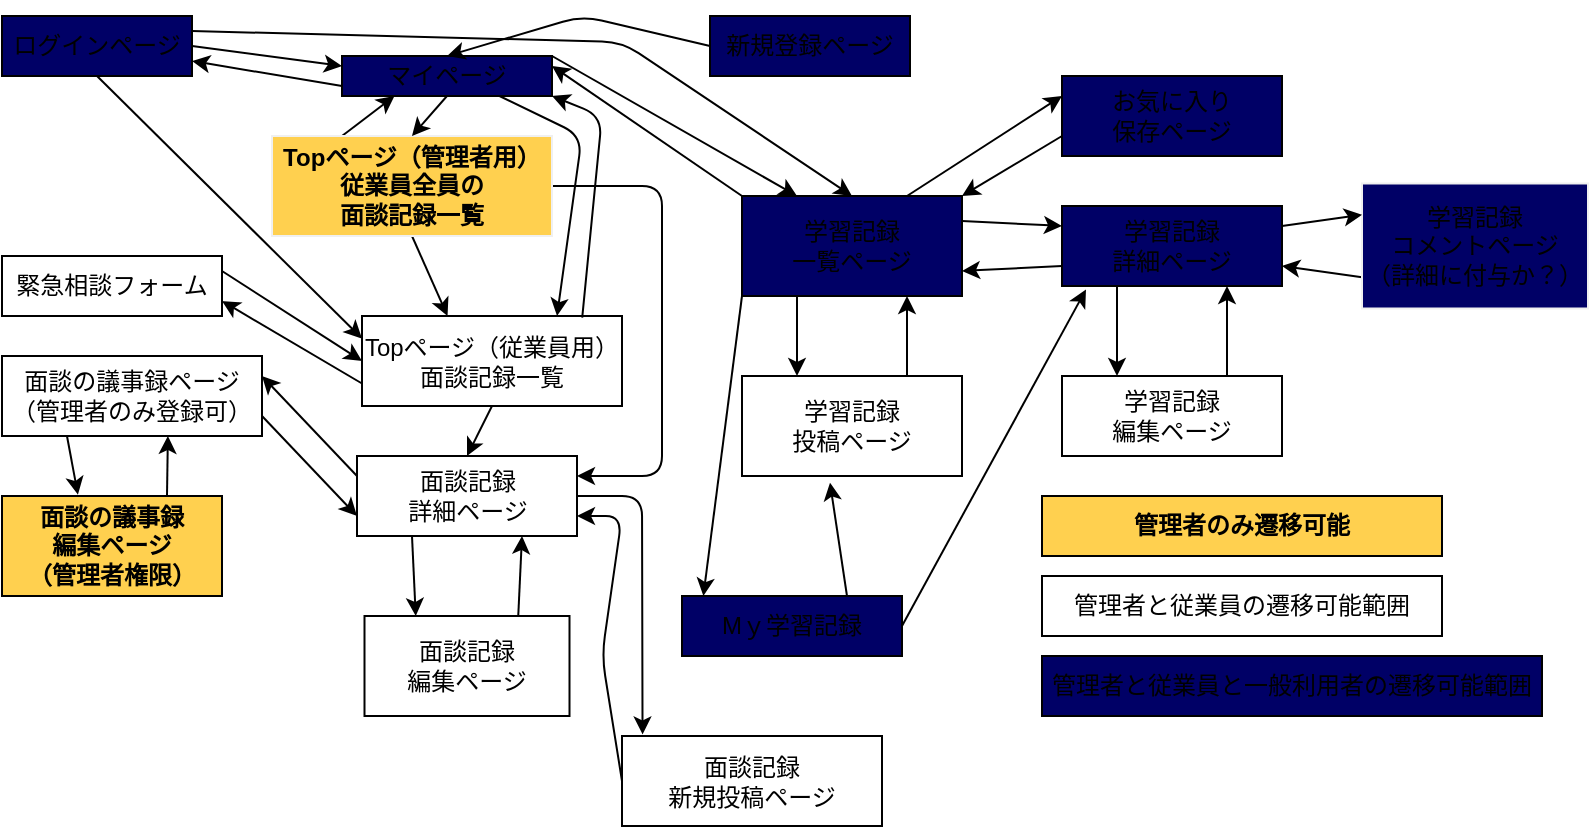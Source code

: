 <mxfile>
    <diagram id="_91lZEykjf1KsgPIDx1e" name="ページ1">
        <mxGraphModel dx="855" dy="441" grid="1" gridSize="10" guides="1" tooltips="1" connect="1" arrows="1" fold="1" page="1" pageScale="1" pageWidth="827" pageHeight="1169" math="0" shadow="0">
            <root>
                <mxCell id="0"/>
                <mxCell id="1" parent="0"/>
                <mxCell id="12" style="edgeStyle=none;html=1;exitX=0.5;exitY=1;exitDx=0;exitDy=0;entryX=0;entryY=0.25;entryDx=0;entryDy=0;" edge="1" parent="1" source="2" target="3">
                    <mxGeometry relative="1" as="geometry"/>
                </mxCell>
                <mxCell id="59" style="edgeStyle=none;html=1;exitX=1;exitY=0.5;exitDx=0;exitDy=0;entryX=0;entryY=0.25;entryDx=0;entryDy=0;fontColor=#000000;" edge="1" parent="1" source="2" target="64">
                    <mxGeometry relative="1" as="geometry"/>
                </mxCell>
                <mxCell id="66" style="edgeStyle=none;html=1;exitX=1;exitY=0.25;exitDx=0;exitDy=0;entryX=0.5;entryY=0;entryDx=0;entryDy=0;fontColor=#FFFFFF;" edge="1" parent="1" source="2" target="8">
                    <mxGeometry relative="1" as="geometry">
                        <Array as="points">
                            <mxPoint x="320" y="23"/>
                        </Array>
                    </mxGeometry>
                </mxCell>
                <mxCell id="2" value="ログインページ" style="whiteSpace=wrap;html=1;align=center;fillColor=#000066;" vertex="1" parent="1">
                    <mxGeometry x="10" y="10" width="95" height="30" as="geometry"/>
                </mxCell>
                <mxCell id="17" style="edgeStyle=none;html=1;exitX=0;exitY=0.75;exitDx=0;exitDy=0;entryX=1;entryY=0.75;entryDx=0;entryDy=0;" edge="1" parent="1" source="3" target="6">
                    <mxGeometry relative="1" as="geometry"/>
                </mxCell>
                <mxCell id="28" style="edgeStyle=none;html=1;exitX=1;exitY=0;exitDx=0;exitDy=0;entryX=0.25;entryY=0;entryDx=0;entryDy=0;" edge="1" parent="1" source="64" target="8">
                    <mxGeometry relative="1" as="geometry"/>
                </mxCell>
                <mxCell id="73" style="edgeStyle=none;html=1;exitX=0.5;exitY=1;exitDx=0;exitDy=0;entryX=0.5;entryY=0;entryDx=0;entryDy=0;fontColor=#FFFFFF;" edge="1" parent="1" source="3" target="5">
                    <mxGeometry relative="1" as="geometry"/>
                </mxCell>
                <mxCell id="78" style="edgeStyle=none;html=1;exitX=0.847;exitY=0.017;exitDx=0;exitDy=0;entryX=1;entryY=1;entryDx=0;entryDy=0;fontColor=#FFFFFF;exitPerimeter=0;" edge="1" parent="1" source="3" target="64">
                    <mxGeometry relative="1" as="geometry">
                        <Array as="points">
                            <mxPoint x="310" y="60"/>
                        </Array>
                    </mxGeometry>
                </mxCell>
                <mxCell id="3" value="Topページ（従業員用）&lt;br&gt;面談記録一覧" style="whiteSpace=wrap;html=1;align=center;fillColor=none;" vertex="1" parent="1">
                    <mxGeometry x="190" y="160" width="130" height="45" as="geometry"/>
                </mxCell>
                <mxCell id="72" style="edgeStyle=none;html=1;exitX=0.5;exitY=1;exitDx=0;exitDy=0;entryX=0.329;entryY=0.001;entryDx=0;entryDy=0;entryPerimeter=0;fontColor=#FFFFFF;" edge="1" parent="1" source="4" target="3">
                    <mxGeometry relative="1" as="geometry"/>
                </mxCell>
                <mxCell id="77" style="edgeStyle=none;html=1;exitX=0.25;exitY=0;exitDx=0;exitDy=0;entryX=0.25;entryY=1;entryDx=0;entryDy=0;fontColor=#FFFFFF;" edge="1" parent="1" source="4" target="64">
                    <mxGeometry relative="1" as="geometry"/>
                </mxCell>
                <mxCell id="84" style="edgeStyle=none;html=1;exitX=1;exitY=0.5;exitDx=0;exitDy=0;entryX=1;entryY=0.25;entryDx=0;entryDy=0;fontColor=#FFFFFF;" edge="1" parent="1" source="4" target="5">
                    <mxGeometry relative="1" as="geometry">
                        <Array as="points">
                            <mxPoint x="340" y="95"/>
                            <mxPoint x="340" y="240"/>
                        </Array>
                    </mxGeometry>
                </mxCell>
                <mxCell id="4" value="&lt;font color=&quot;#000000&quot;&gt;&lt;b&gt;&lt;br&gt;Topページ&lt;/b&gt;&lt;/font&gt;&lt;b style=&quot;color: rgb(0, 0, 0);&quot;&gt;（管理者用）&lt;/b&gt;&lt;font color=&quot;#000000&quot;&gt;&lt;b&gt;&lt;br&gt;従業員全員の&lt;br&gt;面談記録一覧&lt;br&gt;&lt;br&gt;&lt;/b&gt;&lt;/font&gt;" style="whiteSpace=wrap;html=1;align=center;fillColor=#FFD04F;strokeColor=#F0F0F0;" vertex="1" parent="1">
                    <mxGeometry x="145" y="70" width="140" height="50" as="geometry"/>
                </mxCell>
                <mxCell id="22" style="edgeStyle=none;html=1;exitX=0;exitY=0.25;exitDx=0;exitDy=0;entryX=1;entryY=0.25;entryDx=0;entryDy=0;" edge="1" parent="1" source="5" target="21">
                    <mxGeometry relative="1" as="geometry"/>
                </mxCell>
                <mxCell id="36" style="edgeStyle=none;html=1;exitX=0.25;exitY=1;exitDx=0;exitDy=0;entryX=0.25;entryY=0;entryDx=0;entryDy=0;" edge="1" parent="1" source="5" target="9">
                    <mxGeometry relative="1" as="geometry"/>
                </mxCell>
                <mxCell id="83" style="edgeStyle=none;html=1;exitX=1;exitY=0.5;exitDx=0;exitDy=0;entryX=0.079;entryY=-0.018;entryDx=0;entryDy=0;fontColor=#FFFFFF;entryPerimeter=0;" edge="1" parent="1" source="5" target="82">
                    <mxGeometry relative="1" as="geometry">
                        <Array as="points">
                            <mxPoint x="330" y="250"/>
                        </Array>
                    </mxGeometry>
                </mxCell>
                <mxCell id="5" value="面談記録&lt;br&gt;詳細ページ" style="whiteSpace=wrap;html=1;align=center;" vertex="1" parent="1">
                    <mxGeometry x="187.5" y="230" width="110" height="40" as="geometry"/>
                </mxCell>
                <mxCell id="43" style="edgeStyle=none;html=1;exitX=1;exitY=0.25;exitDx=0;exitDy=0;entryX=0;entryY=0.5;entryDx=0;entryDy=0;" edge="1" parent="1" source="6" target="3">
                    <mxGeometry relative="1" as="geometry"/>
                </mxCell>
                <mxCell id="6" value="緊急相談フォーム" style="whiteSpace=wrap;html=1;align=center;" vertex="1" parent="1">
                    <mxGeometry x="10" y="130" width="110" height="30" as="geometry"/>
                </mxCell>
                <mxCell id="51" style="edgeStyle=none;html=1;exitX=0.75;exitY=0;exitDx=0;exitDy=0;entryX=0.75;entryY=1;entryDx=0;entryDy=0;" edge="1" parent="1" source="7" target="8">
                    <mxGeometry relative="1" as="geometry"/>
                </mxCell>
                <mxCell id="7" value="学習記録&lt;br&gt;投稿ページ" style="whiteSpace=wrap;html=1;align=center;" vertex="1" parent="1">
                    <mxGeometry x="380" y="190" width="110" height="50" as="geometry"/>
                </mxCell>
                <mxCell id="50" style="edgeStyle=none;html=1;exitX=0.25;exitY=1;exitDx=0;exitDy=0;entryX=0.25;entryY=0;entryDx=0;entryDy=0;" edge="1" parent="1" source="8" target="7">
                    <mxGeometry relative="1" as="geometry"/>
                </mxCell>
                <mxCell id="53" style="edgeStyle=none;html=1;exitX=0;exitY=1;exitDx=0;exitDy=0;entryX=0.097;entryY=0;entryDx=0;entryDy=0;entryPerimeter=0;" edge="1" parent="1" source="8" target="52">
                    <mxGeometry relative="1" as="geometry"/>
                </mxCell>
                <mxCell id="87" style="edgeStyle=none;html=1;exitX=0;exitY=0;exitDx=0;exitDy=0;entryX=1;entryY=0.25;entryDx=0;entryDy=0;fontColor=#FFFFFF;" edge="1" parent="1" source="8" target="64">
                    <mxGeometry relative="1" as="geometry"/>
                </mxCell>
                <mxCell id="88" style="edgeStyle=none;html=1;exitX=1;exitY=0.25;exitDx=0;exitDy=0;entryX=0;entryY=0.25;entryDx=0;entryDy=0;fontColor=#FFFFFF;" edge="1" parent="1" source="8" target="34">
                    <mxGeometry relative="1" as="geometry"/>
                </mxCell>
                <mxCell id="93" style="edgeStyle=none;html=1;exitX=0.75;exitY=0;exitDx=0;exitDy=0;entryX=0;entryY=0.25;entryDx=0;entryDy=0;fontColor=#FFFFFF;" edge="1" parent="1" source="8" target="92">
                    <mxGeometry relative="1" as="geometry"/>
                </mxCell>
                <mxCell id="8" value="学習記録&lt;br&gt;一覧ページ" style="whiteSpace=wrap;html=1;align=center;fillColor=#000066;" vertex="1" parent="1">
                    <mxGeometry x="380" y="100" width="110" height="50" as="geometry"/>
                </mxCell>
                <mxCell id="37" style="edgeStyle=none;html=1;exitX=0.75;exitY=0;exitDx=0;exitDy=0;entryX=0.75;entryY=1;entryDx=0;entryDy=0;" edge="1" parent="1" source="9" target="5">
                    <mxGeometry relative="1" as="geometry"/>
                </mxCell>
                <mxCell id="9" value="面談記録&lt;br&gt;編集ページ" style="whiteSpace=wrap;html=1;align=center;" vertex="1" parent="1">
                    <mxGeometry x="191.25" y="310" width="102.5" height="50" as="geometry"/>
                </mxCell>
                <mxCell id="40" style="edgeStyle=none;html=1;exitX=0.25;exitY=1;exitDx=0;exitDy=0;entryX=0.345;entryY=-0.013;entryDx=0;entryDy=0;entryPerimeter=0;" edge="1" parent="1" source="21" target="23">
                    <mxGeometry relative="1" as="geometry"/>
                </mxCell>
                <mxCell id="86" style="edgeStyle=none;html=1;exitX=1;exitY=0.75;exitDx=0;exitDy=0;entryX=0;entryY=0.75;entryDx=0;entryDy=0;fontColor=#FFFFFF;" edge="1" parent="1" source="21" target="5">
                    <mxGeometry relative="1" as="geometry"/>
                </mxCell>
                <mxCell id="21" value="面談の議事録ページ&lt;br&gt;（管理者のみ登録可）" style="whiteSpace=wrap;html=1;align=center;" vertex="1" parent="1">
                    <mxGeometry x="10" y="180" width="130" height="40" as="geometry"/>
                </mxCell>
                <mxCell id="41" style="edgeStyle=none;html=1;exitX=0.75;exitY=0;exitDx=0;exitDy=0;entryX=0.638;entryY=1;entryDx=0;entryDy=0;entryPerimeter=0;" edge="1" parent="1" source="23" target="21">
                    <mxGeometry relative="1" as="geometry"/>
                </mxCell>
                <mxCell id="23" value="&lt;font color=&quot;#000000&quot;&gt;&lt;b&gt;面談の議事録&lt;br&gt;編集ページ&lt;br&gt;（管理者権限）&lt;/b&gt;&lt;/font&gt;" style="whiteSpace=wrap;html=1;align=center;fillColor=#FFD04F;" vertex="1" parent="1">
                    <mxGeometry x="10" y="250" width="110" height="50" as="geometry"/>
                </mxCell>
                <mxCell id="49" style="edgeStyle=none;html=1;exitX=0;exitY=0.75;exitDx=0;exitDy=0;entryX=1;entryY=0.75;entryDx=0;entryDy=0;" edge="1" parent="1" source="29" target="34">
                    <mxGeometry relative="1" as="geometry"/>
                </mxCell>
                <mxCell id="29" value="学習記録&lt;br&gt;コメントページ&lt;br&gt;（詳細に付与か？）" style="whiteSpace=wrap;html=1;align=center;strokeColor=#F0F0F0;fillColor=#000066;" vertex="1" parent="1">
                    <mxGeometry x="690" y="93.75" width="113" height="62.5" as="geometry"/>
                </mxCell>
                <mxCell id="45" style="edgeStyle=none;html=1;exitX=0.75;exitY=0;exitDx=0;exitDy=0;entryX=0.75;entryY=1;entryDx=0;entryDy=0;" edge="1" parent="1" source="32" target="34">
                    <mxGeometry relative="1" as="geometry"/>
                </mxCell>
                <mxCell id="32" value="学習記録&lt;br&gt;編集ページ" style="whiteSpace=wrap;html=1;align=center;" vertex="1" parent="1">
                    <mxGeometry x="540" y="190" width="110" height="40" as="geometry"/>
                </mxCell>
                <mxCell id="44" style="edgeStyle=none;html=1;exitX=0.25;exitY=1;exitDx=0;exitDy=0;entryX=0.25;entryY=0;entryDx=0;entryDy=0;" edge="1" parent="1" source="34" target="32">
                    <mxGeometry relative="1" as="geometry"/>
                </mxCell>
                <mxCell id="48" style="edgeStyle=none;html=1;exitX=1;exitY=0.25;exitDx=0;exitDy=0;entryX=0;entryY=0.25;entryDx=0;entryDy=0;" edge="1" parent="1" source="34" target="29">
                    <mxGeometry relative="1" as="geometry">
                        <mxPoint x="680" y="115" as="targetPoint"/>
                    </mxGeometry>
                </mxCell>
                <mxCell id="89" style="edgeStyle=none;html=1;exitX=0;exitY=0.75;exitDx=0;exitDy=0;entryX=1;entryY=0.75;entryDx=0;entryDy=0;fontColor=#FFFFFF;" edge="1" parent="1" source="34" target="8">
                    <mxGeometry relative="1" as="geometry"/>
                </mxCell>
                <mxCell id="34" value="学習記録&lt;br&gt;詳細ページ" style="whiteSpace=wrap;html=1;align=center;fillColor=#000066;" vertex="1" parent="1">
                    <mxGeometry x="540" y="105" width="110" height="40" as="geometry"/>
                </mxCell>
                <mxCell id="54" style="edgeStyle=none;html=1;exitX=1;exitY=0.5;exitDx=0;exitDy=0;entryX=0.109;entryY=1.043;entryDx=0;entryDy=0;entryPerimeter=0;" edge="1" parent="1" source="52" target="34">
                    <mxGeometry relative="1" as="geometry">
                        <mxPoint x="550" y="150" as="targetPoint"/>
                    </mxGeometry>
                </mxCell>
                <mxCell id="55" style="edgeStyle=none;html=1;exitX=0.75;exitY=0;exitDx=0;exitDy=0;entryX=0.4;entryY=1.067;entryDx=0;entryDy=0;entryPerimeter=0;" edge="1" parent="1" source="52" target="7">
                    <mxGeometry relative="1" as="geometry"/>
                </mxCell>
                <mxCell id="52" value="Mｙ学習記録" style="whiteSpace=wrap;html=1;align=center;fillColor=#000066;" vertex="1" parent="1">
                    <mxGeometry x="350" y="300" width="110" height="30" as="geometry"/>
                </mxCell>
                <mxCell id="60" value="&lt;b&gt;&lt;font color=&quot;#000000&quot;&gt;管理者のみ遷移可能&lt;/font&gt;&lt;/b&gt;" style="whiteSpace=wrap;html=1;align=center;fillColor=#FFD04F;" vertex="1" parent="1">
                    <mxGeometry x="530" y="250" width="200" height="30" as="geometry"/>
                </mxCell>
                <mxCell id="61" value="管理者と従業員と一般利用者の遷移可能範囲" style="whiteSpace=wrap;html=1;align=center;fillColor=#000066;" vertex="1" parent="1">
                    <mxGeometry x="530" y="330" width="250" height="30" as="geometry"/>
                </mxCell>
                <mxCell id="62" value="管理者と従業員の遷移可能範囲" style="whiteSpace=wrap;html=1;align=center;fillColor=none;" vertex="1" parent="1">
                    <mxGeometry x="530" y="290" width="200" height="30" as="geometry"/>
                </mxCell>
                <mxCell id="69" style="edgeStyle=none;html=1;exitX=0.5;exitY=1;exitDx=0;exitDy=0;entryX=0.5;entryY=0;entryDx=0;entryDy=0;fontColor=#FFFFFF;" edge="1" parent="1" source="64" target="4">
                    <mxGeometry relative="1" as="geometry"/>
                </mxCell>
                <mxCell id="74" style="edgeStyle=none;html=1;exitX=0.75;exitY=1;exitDx=0;exitDy=0;entryX=0.75;entryY=0;entryDx=0;entryDy=0;fontColor=#FFFFFF;" edge="1" parent="1" source="64" target="3">
                    <mxGeometry relative="1" as="geometry">
                        <Array as="points">
                            <mxPoint x="300" y="70"/>
                        </Array>
                    </mxGeometry>
                </mxCell>
                <mxCell id="81" style="edgeStyle=none;html=1;exitX=0;exitY=0.75;exitDx=0;exitDy=0;entryX=1;entryY=0.75;entryDx=0;entryDy=0;fontColor=#FFFFFF;" edge="1" parent="1" source="64" target="2">
                    <mxGeometry relative="1" as="geometry"/>
                </mxCell>
                <mxCell id="64" value="マイページ" style="whiteSpace=wrap;html=1;align=center;fillColor=#000066;" vertex="1" parent="1">
                    <mxGeometry x="180" y="30" width="105" height="20" as="geometry"/>
                </mxCell>
                <mxCell id="80" style="edgeStyle=none;html=1;exitX=0;exitY=0.5;exitDx=0;exitDy=0;entryX=0.5;entryY=0;entryDx=0;entryDy=0;fontColor=#FFFFFF;" edge="1" parent="1" source="79" target="64">
                    <mxGeometry relative="1" as="geometry">
                        <Array as="points">
                            <mxPoint x="300" y="10"/>
                        </Array>
                    </mxGeometry>
                </mxCell>
                <mxCell id="79" value="新規登録ページ" style="whiteSpace=wrap;html=1;align=center;fillColor=#000066;" vertex="1" parent="1">
                    <mxGeometry x="364" y="10" width="100" height="30" as="geometry"/>
                </mxCell>
                <mxCell id="85" style="edgeStyle=none;html=1;exitX=0;exitY=0.5;exitDx=0;exitDy=0;entryX=1;entryY=0.75;entryDx=0;entryDy=0;fontColor=#FFFFFF;" edge="1" parent="1" source="82" target="5">
                    <mxGeometry relative="1" as="geometry">
                        <Array as="points">
                            <mxPoint x="310" y="330"/>
                            <mxPoint x="320" y="260"/>
                        </Array>
                    </mxGeometry>
                </mxCell>
                <mxCell id="82" value="面談記録&lt;br&gt;新規投稿ページ" style="whiteSpace=wrap;html=1;align=center;fillColor=none;" vertex="1" parent="1">
                    <mxGeometry x="320" y="370" width="130" height="45" as="geometry"/>
                </mxCell>
                <mxCell id="94" style="edgeStyle=none;html=1;exitX=0;exitY=0.75;exitDx=0;exitDy=0;entryX=1;entryY=0;entryDx=0;entryDy=0;fontColor=#FFFFFF;" edge="1" parent="1" source="92" target="8">
                    <mxGeometry relative="1" as="geometry"/>
                </mxCell>
                <mxCell id="92" value="お気に入り&lt;br&gt;保存ページ" style="whiteSpace=wrap;html=1;align=center;fillColor=#000066;" vertex="1" parent="1">
                    <mxGeometry x="540" y="40" width="110" height="40" as="geometry"/>
                </mxCell>
            </root>
        </mxGraphModel>
    </diagram>
</mxfile>